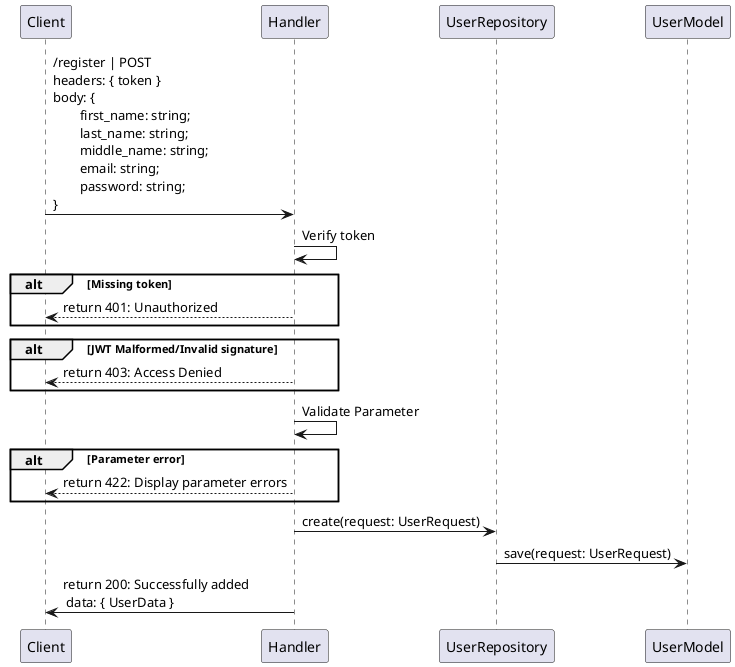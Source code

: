 @startuml
Client -> Handler: /register | POST \nheaders: { token } \nbody: { \n\tfirst_name: string; \n\tlast_name: string; \n\tmiddle_name: string; \n\temail: string; \n\tpassword: string; \n}

Handler -> Handler: Verify token
alt Missing token
Handler --> Client: return 401: Unauthorized
end

alt JWT Malformed/Invalid signature
Handler --> Client: return 403: Access Denied
end

Handler -> Handler: Validate Parameter
alt Parameter error
Handler --> Client: return 422: Display parameter errors
end

Handler -> UserRepository: create(request: UserRequest)
UserRepository -> UserModel: save(request: UserRequest)

Handler -> Client: return 200: Successfully added\n data: { UserData }
@enduml